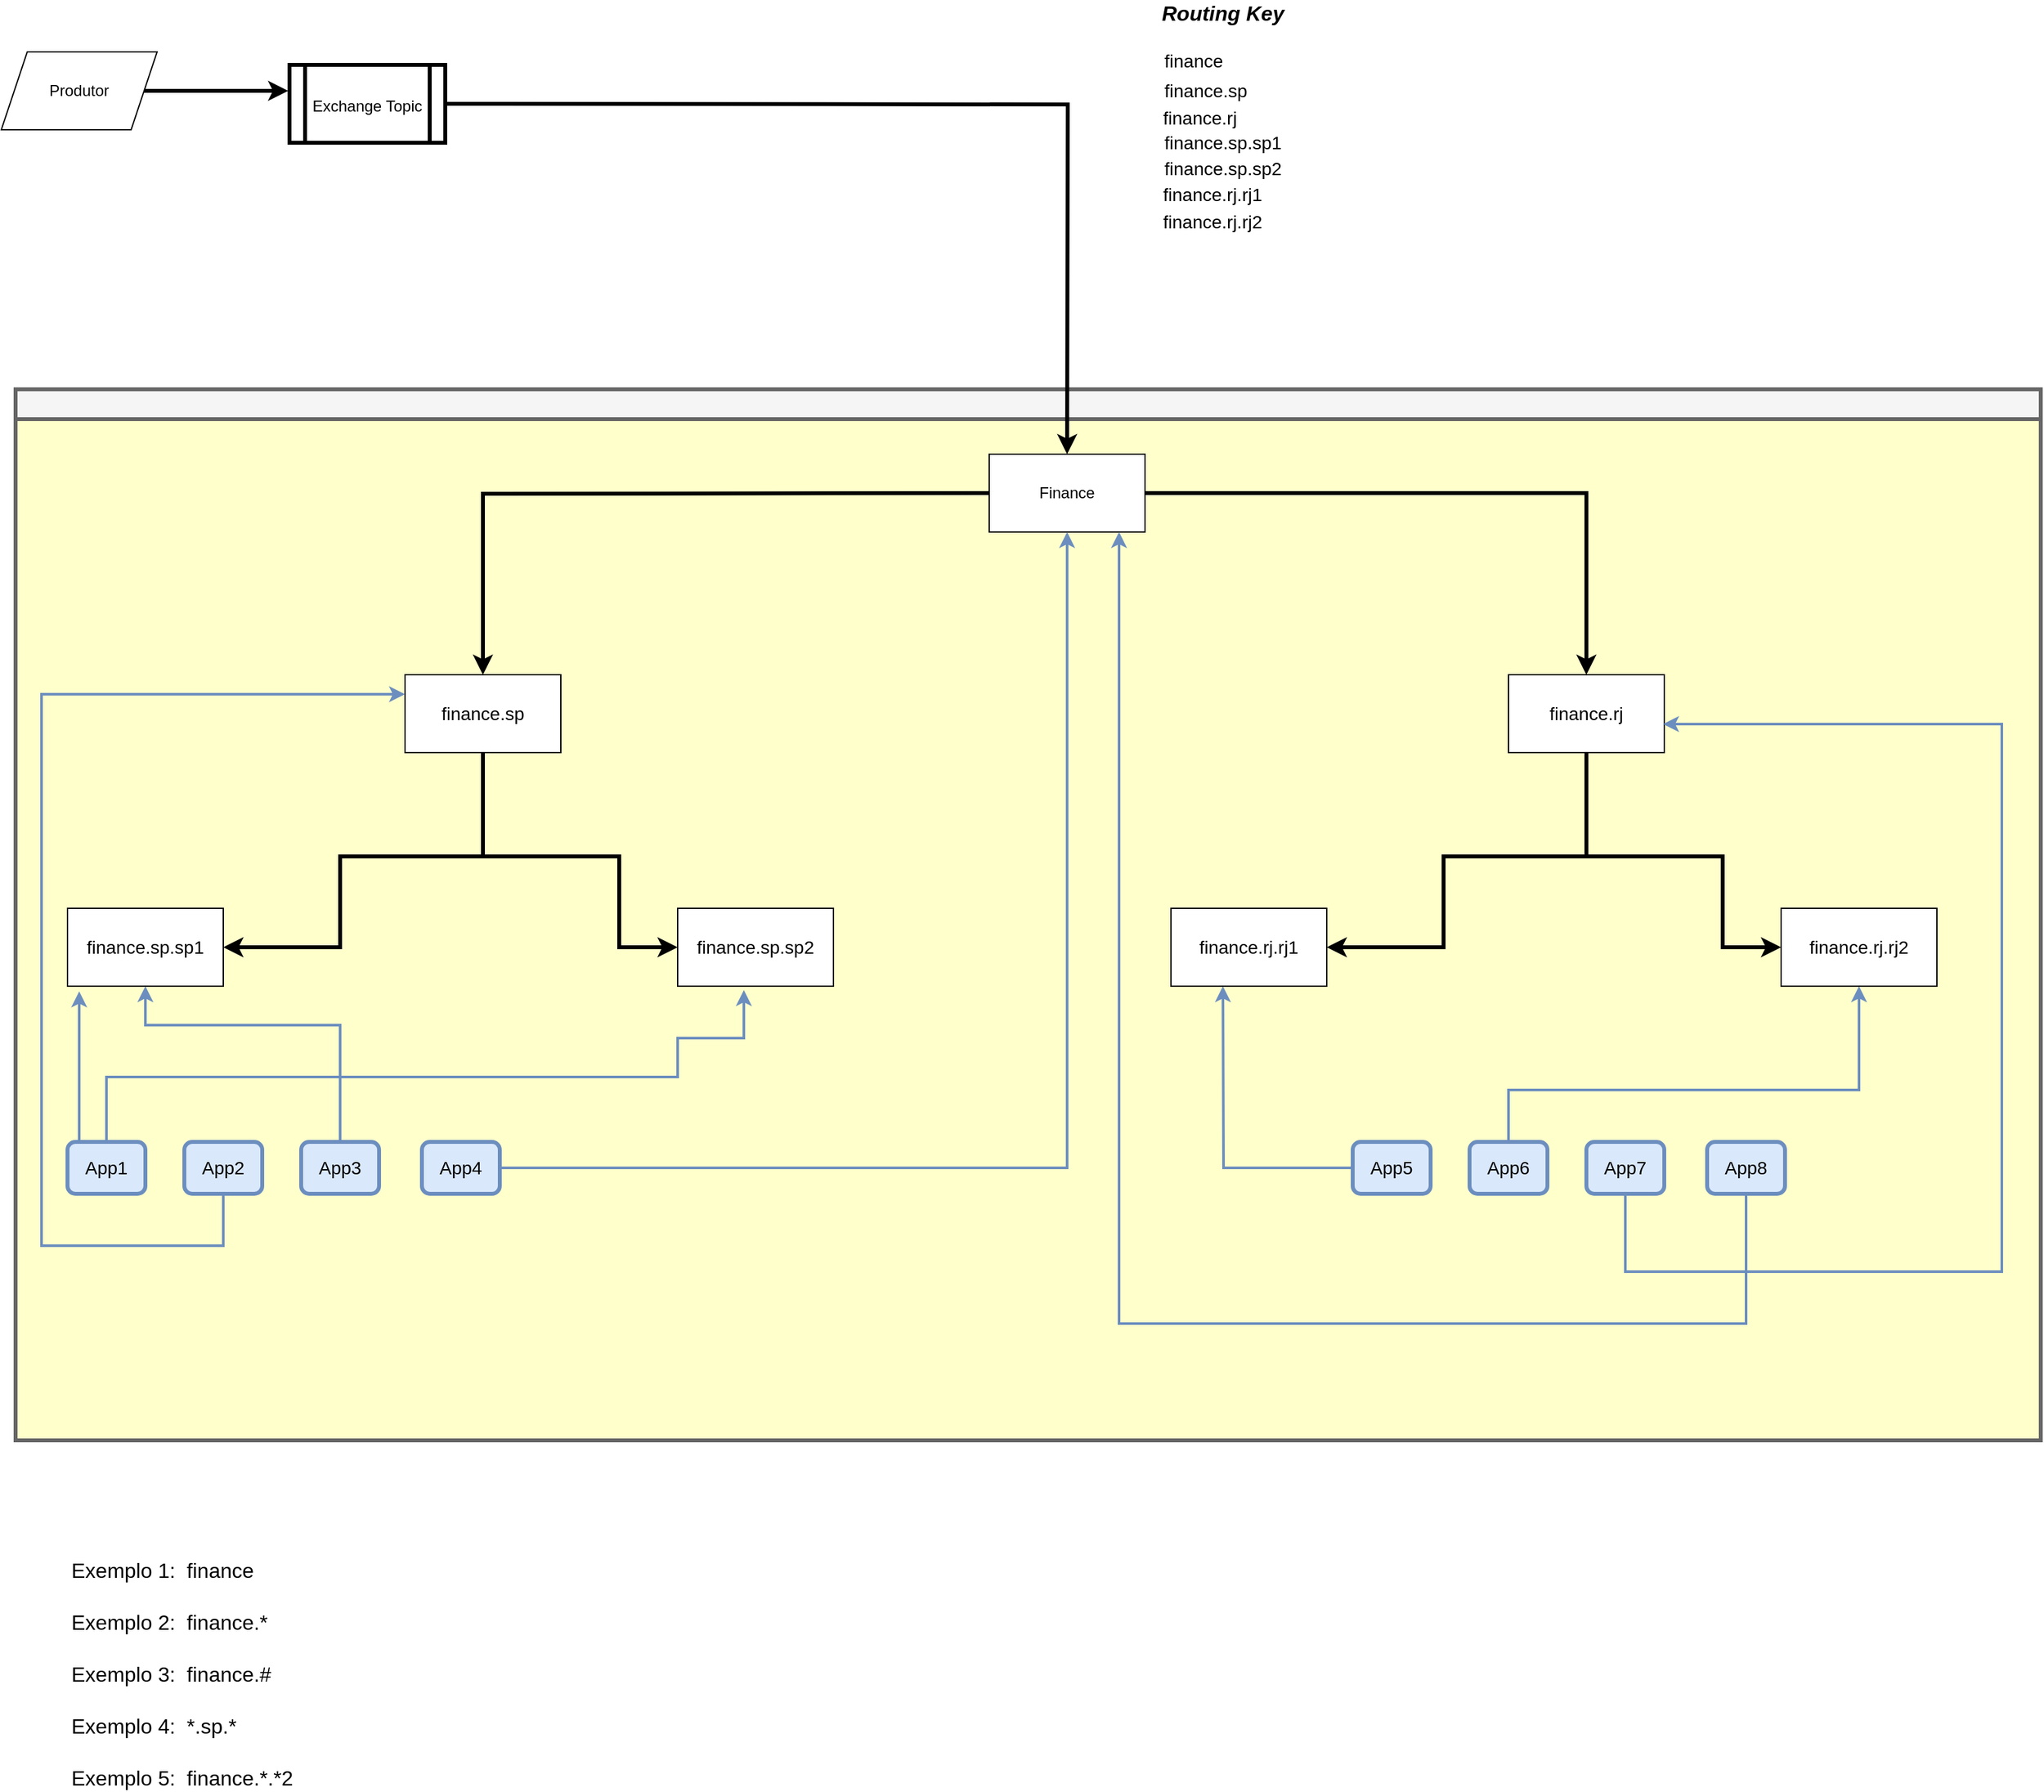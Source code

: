 <mxfile version="16.0.2" type="device"><diagram id="gWZc2LAi-0El9aTqwHUY" name="Exchange Topic"><mxGraphModel dx="1344" dy="911" grid="1" gridSize="10" guides="1" tooltips="1" connect="1" arrows="1" fold="1" page="1" pageScale="1" pageWidth="827" pageHeight="1169" math="0" shadow="0"><root><mxCell id="2V2gI1m6_CTExehIaqle-0"/><mxCell id="2V2gI1m6_CTExehIaqle-1" parent="2V2gI1m6_CTExehIaqle-0"/><mxCell id="M5gEZN8JDQgWmp6vLNpY-2" style="edgeStyle=orthogonalEdgeStyle;rounded=0;orthogonalLoop=1;jettySize=auto;html=1;strokeWidth=3;" edge="1" parent="2V2gI1m6_CTExehIaqle-1" source="M5gEZN8JDQgWmp6vLNpY-0"><mxGeometry relative="1" as="geometry"><mxPoint x="1050" y="90" as="targetPoint"/></mxGeometry></mxCell><mxCell id="M5gEZN8JDQgWmp6vLNpY-0" value="Produtor" style="shape=parallelogram;perimeter=parallelogramPerimeter;whiteSpace=wrap;html=1;fixedSize=1;" vertex="1" parent="2V2gI1m6_CTExehIaqle-1"><mxGeometry x="829" y="60" width="120" height="60" as="geometry"/></mxCell><mxCell id="M5gEZN8JDQgWmp6vLNpY-3" value="" style="swimlane;fillColor=#f5f5f5;strokeColor=#666666;swimlaneFillColor=#FFFFCC;strokeWidth=3;fontColor=#333333;" vertex="1" parent="2V2gI1m6_CTExehIaqle-1"><mxGeometry x="840" y="320" width="1560" height="810" as="geometry"/></mxCell><mxCell id="M5gEZN8JDQgWmp6vLNpY-18" style="edgeStyle=orthogonalEdgeStyle;rounded=0;orthogonalLoop=1;jettySize=auto;html=1;entryX=0.5;entryY=0;entryDx=0;entryDy=0;fontSize=14;strokeWidth=3;" edge="1" parent="M5gEZN8JDQgWmp6vLNpY-3" source="M5gEZN8JDQgWmp6vLNpY-4" target="M5gEZN8JDQgWmp6vLNpY-16"><mxGeometry relative="1" as="geometry"/></mxCell><mxCell id="M5gEZN8JDQgWmp6vLNpY-4" value="Finance" style="rounded=0;whiteSpace=wrap;html=1;" vertex="1" parent="M5gEZN8JDQgWmp6vLNpY-3"><mxGeometry x="750" y="50" width="120" height="60" as="geometry"/></mxCell><mxCell id="M5gEZN8JDQgWmp6vLNpY-13" value="&lt;span style=&quot;font-size: 14px ; text-align: left&quot;&gt;finance.sp&lt;/span&gt;" style="rounded=0;whiteSpace=wrap;html=1;" vertex="1" parent="M5gEZN8JDQgWmp6vLNpY-3"><mxGeometry x="300" y="220" width="120" height="60" as="geometry"/></mxCell><mxCell id="M5gEZN8JDQgWmp6vLNpY-25" style="edgeStyle=orthogonalEdgeStyle;rounded=0;orthogonalLoop=1;jettySize=auto;html=1;entryX=1;entryY=0.5;entryDx=0;entryDy=0;fontSize=14;strokeWidth=3;" edge="1" parent="M5gEZN8JDQgWmp6vLNpY-3" source="M5gEZN8JDQgWmp6vLNpY-16" target="M5gEZN8JDQgWmp6vLNpY-19"><mxGeometry relative="1" as="geometry"><Array as="points"><mxPoint x="1210" y="360"/><mxPoint x="1100" y="360"/><mxPoint x="1100" y="430"/></Array></mxGeometry></mxCell><mxCell id="M5gEZN8JDQgWmp6vLNpY-26" style="edgeStyle=orthogonalEdgeStyle;rounded=0;orthogonalLoop=1;jettySize=auto;html=1;entryX=0;entryY=0.5;entryDx=0;entryDy=0;fontSize=14;strokeWidth=3;" edge="1" parent="M5gEZN8JDQgWmp6vLNpY-3" source="M5gEZN8JDQgWmp6vLNpY-16" target="M5gEZN8JDQgWmp6vLNpY-20"><mxGeometry relative="1" as="geometry"><Array as="points"><mxPoint x="1210" y="360"/><mxPoint x="1315" y="360"/><mxPoint x="1315" y="430"/></Array></mxGeometry></mxCell><mxCell id="M5gEZN8JDQgWmp6vLNpY-16" value="&lt;span style=&quot;font-size: 14px ; text-align: left&quot;&gt;finance.rj&lt;/span&gt;" style="rounded=0;whiteSpace=wrap;html=1;" vertex="1" parent="M5gEZN8JDQgWmp6vLNpY-3"><mxGeometry x="1150" y="220" width="120" height="60" as="geometry"/></mxCell><mxCell id="M5gEZN8JDQgWmp6vLNpY-19" value="&lt;span style=&quot;font-size: 14px ; text-align: left&quot;&gt;finance.rj.rj1&lt;/span&gt;" style="rounded=0;whiteSpace=wrap;html=1;" vertex="1" parent="M5gEZN8JDQgWmp6vLNpY-3"><mxGeometry x="890" y="400" width="120" height="60" as="geometry"/></mxCell><mxCell id="M5gEZN8JDQgWmp6vLNpY-20" value="&lt;span style=&quot;font-size: 14px ; text-align: left&quot;&gt;finance.rj.rj2&lt;/span&gt;" style="rounded=0;whiteSpace=wrap;html=1;" vertex="1" parent="M5gEZN8JDQgWmp6vLNpY-3"><mxGeometry x="1360" y="400" width="120" height="60" as="geometry"/></mxCell><mxCell id="M5gEZN8JDQgWmp6vLNpY-15" style="edgeStyle=orthogonalEdgeStyle;rounded=0;orthogonalLoop=1;jettySize=auto;html=1;fontSize=14;strokeWidth=3;exitX=1;exitY=0.5;exitDx=0;exitDy=0;" edge="1" parent="M5gEZN8JDQgWmp6vLNpY-3"><mxGeometry relative="1" as="geometry"><mxPoint x="330" y="-220" as="sourcePoint"/><mxPoint x="810" y="50" as="targetPoint"/></mxGeometry></mxCell><mxCell id="M5gEZN8JDQgWmp6vLNpY-31" value="App1" style="rounded=1;whiteSpace=wrap;html=1;glass=0;labelBackgroundColor=none;fontSize=14;strokeColor=#6c8ebf;strokeWidth=3;fillColor=#dae8fc;" vertex="1" parent="M5gEZN8JDQgWmp6vLNpY-3"><mxGeometry x="40" y="580" width="60" height="40" as="geometry"/></mxCell><mxCell id="M5gEZN8JDQgWmp6vLNpY-5" value="Routing Key" style="text;html=1;align=left;verticalAlign=middle;resizable=0;points=[];autosize=1;strokeColor=none;fillColor=none;strokeWidth=3;glass=0;perimeterSpacing=11;fontStyle=3;fontSize=16;labelBackgroundColor=none;" vertex="1" parent="2V2gI1m6_CTExehIaqle-1"><mxGeometry x="1721" y="20" width="110" height="20" as="geometry"/></mxCell><mxCell id="M5gEZN8JDQgWmp6vLNpY-6" value="finance" style="text;html=1;align=left;verticalAlign=middle;resizable=0;points=[];autosize=1;strokeColor=none;fillColor=none;fontSize=14;" vertex="1" parent="2V2gI1m6_CTExehIaqle-1"><mxGeometry x="1723" y="57" width="60" height="20" as="geometry"/></mxCell><mxCell id="M5gEZN8JDQgWmp6vLNpY-7" value="finance.sp" style="text;html=1;align=left;verticalAlign=middle;resizable=0;points=[];autosize=1;strokeColor=none;fillColor=none;fontSize=14;" vertex="1" parent="2V2gI1m6_CTExehIaqle-1"><mxGeometry x="1723" y="80" width="80" height="20" as="geometry"/></mxCell><mxCell id="M5gEZN8JDQgWmp6vLNpY-8" value="finance.rj" style="text;html=1;align=left;verticalAlign=middle;resizable=0;points=[];autosize=1;strokeColor=none;fillColor=none;fontSize=14;" vertex="1" parent="2V2gI1m6_CTExehIaqle-1"><mxGeometry x="1722" y="101" width="70" height="20" as="geometry"/></mxCell><mxCell id="M5gEZN8JDQgWmp6vLNpY-9" value="finance.sp.sp1" style="text;html=1;align=left;verticalAlign=middle;resizable=0;points=[];autosize=1;strokeColor=none;fillColor=none;fontSize=14;" vertex="1" parent="2V2gI1m6_CTExehIaqle-1"><mxGeometry x="1723" y="120" width="110" height="20" as="geometry"/></mxCell><mxCell id="M5gEZN8JDQgWmp6vLNpY-10" value="finance.sp.sp2" style="text;html=1;align=left;verticalAlign=middle;resizable=0;points=[];autosize=1;strokeColor=none;fillColor=none;fontSize=14;" vertex="1" parent="2V2gI1m6_CTExehIaqle-1"><mxGeometry x="1723" y="140" width="110" height="20" as="geometry"/></mxCell><mxCell id="M5gEZN8JDQgWmp6vLNpY-11" value="finance.rj.rj1" style="text;html=1;align=left;verticalAlign=middle;resizable=0;points=[];autosize=1;strokeColor=none;fillColor=none;fontSize=14;" vertex="1" parent="2V2gI1m6_CTExehIaqle-1"><mxGeometry x="1722" y="160" width="90" height="20" as="geometry"/></mxCell><mxCell id="M5gEZN8JDQgWmp6vLNpY-12" value="finance.rj.rj2" style="text;html=1;align=left;verticalAlign=middle;resizable=0;points=[];autosize=1;strokeColor=none;fillColor=none;fontSize=14;" vertex="1" parent="2V2gI1m6_CTExehIaqle-1"><mxGeometry x="1722" y="181" width="90" height="20" as="geometry"/></mxCell><mxCell id="M5gEZN8JDQgWmp6vLNpY-17" style="edgeStyle=orthogonalEdgeStyle;rounded=0;orthogonalLoop=1;jettySize=auto;html=1;fontSize=14;strokeWidth=3;entryX=0.5;entryY=0;entryDx=0;entryDy=0;" edge="1" parent="2V2gI1m6_CTExehIaqle-1" target="M5gEZN8JDQgWmp6vLNpY-13"><mxGeometry relative="1" as="geometry"><mxPoint x="1130" y="540" as="targetPoint"/><mxPoint x="1590" y="400" as="sourcePoint"/></mxGeometry></mxCell><mxCell id="M5gEZN8JDQgWmp6vLNpY-27" style="edgeStyle=orthogonalEdgeStyle;rounded=0;orthogonalLoop=1;jettySize=auto;html=1;entryX=1;entryY=0.5;entryDx=0;entryDy=0;fontSize=14;strokeWidth=3;" edge="1" parent="2V2gI1m6_CTExehIaqle-1" target="M5gEZN8JDQgWmp6vLNpY-29"><mxGeometry relative="1" as="geometry"><mxPoint x="1200" y="600" as="sourcePoint"/><Array as="points"><mxPoint x="1200" y="680"/><mxPoint x="1090" y="680"/><mxPoint x="1090" y="750"/></Array></mxGeometry></mxCell><mxCell id="M5gEZN8JDQgWmp6vLNpY-28" style="edgeStyle=orthogonalEdgeStyle;rounded=0;orthogonalLoop=1;jettySize=auto;html=1;entryX=0;entryY=0.5;entryDx=0;entryDy=0;fontSize=14;strokeWidth=3;" edge="1" parent="2V2gI1m6_CTExehIaqle-1" target="M5gEZN8JDQgWmp6vLNpY-30"><mxGeometry relative="1" as="geometry"><mxPoint x="1200" y="600" as="sourcePoint"/><Array as="points"><mxPoint x="1200" y="680"/><mxPoint x="1305" y="680"/><mxPoint x="1305" y="750"/></Array></mxGeometry></mxCell><mxCell id="M5gEZN8JDQgWmp6vLNpY-29" value="&lt;span style=&quot;font-size: 14px ; text-align: left&quot;&gt;finance.sp.sp1&lt;/span&gt;" style="rounded=0;whiteSpace=wrap;html=1;" vertex="1" parent="2V2gI1m6_CTExehIaqle-1"><mxGeometry x="880" y="720" width="120" height="60" as="geometry"/></mxCell><mxCell id="M5gEZN8JDQgWmp6vLNpY-30" value="&lt;span style=&quot;font-size: 14px ; text-align: left&quot;&gt;finance.sp.sp2&lt;/span&gt;" style="rounded=0;whiteSpace=wrap;html=1;" vertex="1" parent="2V2gI1m6_CTExehIaqle-1"><mxGeometry x="1350" y="720" width="120" height="60" as="geometry"/></mxCell><mxCell id="M5gEZN8JDQgWmp6vLNpY-42" style="edgeStyle=orthogonalEdgeStyle;rounded=0;orthogonalLoop=1;jettySize=auto;html=1;entryX=0;entryY=0.25;entryDx=0;entryDy=0;fontSize=14;strokeWidth=2;fillColor=#dae8fc;strokeColor=#6c8ebf;" edge="1" parent="2V2gI1m6_CTExehIaqle-1"><mxGeometry relative="1" as="geometry"><mxPoint x="1000" y="940" as="sourcePoint"/><mxPoint x="1140" y="555" as="targetPoint"/><Array as="points"><mxPoint x="1000" y="980"/><mxPoint x="860" y="980"/><mxPoint x="860" y="555"/></Array></mxGeometry></mxCell><mxCell id="M5gEZN8JDQgWmp6vLNpY-32" value="App2" style="rounded=1;whiteSpace=wrap;html=1;glass=0;labelBackgroundColor=none;fontSize=14;strokeColor=#6c8ebf;strokeWidth=3;fillColor=#dae8fc;" vertex="1" parent="2V2gI1m6_CTExehIaqle-1"><mxGeometry x="970" y="900" width="60" height="40" as="geometry"/></mxCell><mxCell id="M5gEZN8JDQgWmp6vLNpY-40" style="edgeStyle=orthogonalEdgeStyle;rounded=0;orthogonalLoop=1;jettySize=auto;html=1;fontSize=14;strokeWidth=2;fillColor=#dae8fc;strokeColor=#6c8ebf;" edge="1" parent="2V2gI1m6_CTExehIaqle-1" source="M5gEZN8JDQgWmp6vLNpY-33" target="M5gEZN8JDQgWmp6vLNpY-29"><mxGeometry relative="1" as="geometry"><Array as="points"><mxPoint x="1090" y="810"/><mxPoint x="940" y="810"/></Array></mxGeometry></mxCell><mxCell id="M5gEZN8JDQgWmp6vLNpY-33" value="App3" style="rounded=1;whiteSpace=wrap;html=1;glass=0;labelBackgroundColor=none;fontSize=14;strokeColor=#6c8ebf;strokeWidth=3;fillColor=#dae8fc;" vertex="1" parent="2V2gI1m6_CTExehIaqle-1"><mxGeometry x="1060" y="900" width="60" height="40" as="geometry"/></mxCell><mxCell id="M5gEZN8JDQgWmp6vLNpY-43" style="edgeStyle=orthogonalEdgeStyle;rounded=0;orthogonalLoop=1;jettySize=auto;html=1;fontSize=14;strokeWidth=2;fillColor=#dae8fc;strokeColor=#6c8ebf;" edge="1" parent="2V2gI1m6_CTExehIaqle-1" source="M5gEZN8JDQgWmp6vLNpY-34" target="M5gEZN8JDQgWmp6vLNpY-4"><mxGeometry relative="1" as="geometry"/></mxCell><mxCell id="M5gEZN8JDQgWmp6vLNpY-34" value="App4" style="rounded=1;whiteSpace=wrap;html=1;glass=0;labelBackgroundColor=none;fontSize=14;strokeColor=#6c8ebf;strokeWidth=3;fillColor=#dae8fc;" vertex="1" parent="2V2gI1m6_CTExehIaqle-1"><mxGeometry x="1153" y="900" width="60" height="40" as="geometry"/></mxCell><mxCell id="M5gEZN8JDQgWmp6vLNpY-51" style="edgeStyle=orthogonalEdgeStyle;rounded=0;orthogonalLoop=1;jettySize=auto;html=1;fontSize=14;strokeWidth=2;fillColor=#dae8fc;strokeColor=#6c8ebf;" edge="1" parent="2V2gI1m6_CTExehIaqle-1" source="M5gEZN8JDQgWmp6vLNpY-35"><mxGeometry relative="1" as="geometry"><mxPoint x="1770" y="780" as="targetPoint"/></mxGeometry></mxCell><mxCell id="M5gEZN8JDQgWmp6vLNpY-35" value="App5" style="rounded=1;whiteSpace=wrap;html=1;glass=0;labelBackgroundColor=none;fontSize=14;strokeColor=#6c8ebf;strokeWidth=3;fillColor=#dae8fc;" vertex="1" parent="2V2gI1m6_CTExehIaqle-1"><mxGeometry x="1870" y="900" width="60" height="40" as="geometry"/></mxCell><mxCell id="M5gEZN8JDQgWmp6vLNpY-52" style="edgeStyle=orthogonalEdgeStyle;rounded=0;orthogonalLoop=1;jettySize=auto;html=1;fontSize=14;strokeWidth=2;fillColor=#dae8fc;strokeColor=#6c8ebf;" edge="1" parent="2V2gI1m6_CTExehIaqle-1" source="M5gEZN8JDQgWmp6vLNpY-36" target="M5gEZN8JDQgWmp6vLNpY-20"><mxGeometry relative="1" as="geometry"><Array as="points"><mxPoint x="1990" y="860"/><mxPoint x="2260" y="860"/></Array></mxGeometry></mxCell><mxCell id="M5gEZN8JDQgWmp6vLNpY-36" value="App6" style="rounded=1;whiteSpace=wrap;html=1;glass=0;labelBackgroundColor=none;fontSize=14;strokeColor=#6c8ebf;strokeWidth=3;fillColor=#dae8fc;" vertex="1" parent="2V2gI1m6_CTExehIaqle-1"><mxGeometry x="1960" y="900" width="60" height="40" as="geometry"/></mxCell><mxCell id="M5gEZN8JDQgWmp6vLNpY-53" style="edgeStyle=orthogonalEdgeStyle;rounded=0;orthogonalLoop=1;jettySize=auto;html=1;entryX=0.992;entryY=0.633;entryDx=0;entryDy=0;entryPerimeter=0;fontSize=14;strokeWidth=2;fillColor=#dae8fc;strokeColor=#6c8ebf;" edge="1" parent="2V2gI1m6_CTExehIaqle-1" source="M5gEZN8JDQgWmp6vLNpY-37" target="M5gEZN8JDQgWmp6vLNpY-16"><mxGeometry relative="1" as="geometry"><Array as="points"><mxPoint x="2080" y="1000"/><mxPoint x="2370" y="1000"/><mxPoint x="2370" y="578"/></Array></mxGeometry></mxCell><mxCell id="M5gEZN8JDQgWmp6vLNpY-37" value="App7" style="rounded=1;whiteSpace=wrap;html=1;glass=0;labelBackgroundColor=none;fontSize=14;strokeColor=#6c8ebf;strokeWidth=3;fillColor=#dae8fc;" vertex="1" parent="2V2gI1m6_CTExehIaqle-1"><mxGeometry x="2050" y="900" width="60" height="40" as="geometry"/></mxCell><mxCell id="M5gEZN8JDQgWmp6vLNpY-54" style="edgeStyle=orthogonalEdgeStyle;rounded=0;orthogonalLoop=1;jettySize=auto;html=1;fontSize=14;strokeWidth=2;fillColor=#dae8fc;strokeColor=#6c8ebf;" edge="1" parent="2V2gI1m6_CTExehIaqle-1" source="M5gEZN8JDQgWmp6vLNpY-38"><mxGeometry relative="1" as="geometry"><mxPoint x="1690" y="430" as="targetPoint"/><Array as="points"><mxPoint x="2173" y="1040"/><mxPoint x="1690" y="1040"/></Array></mxGeometry></mxCell><mxCell id="M5gEZN8JDQgWmp6vLNpY-38" value="App8" style="rounded=1;whiteSpace=wrap;html=1;glass=0;labelBackgroundColor=none;fontSize=14;strokeColor=#6c8ebf;strokeWidth=3;fillColor=#dae8fc;" vertex="1" parent="2V2gI1m6_CTExehIaqle-1"><mxGeometry x="2143" y="900" width="60" height="40" as="geometry"/></mxCell><mxCell id="M5gEZN8JDQgWmp6vLNpY-39" style="edgeStyle=orthogonalEdgeStyle;rounded=0;orthogonalLoop=1;jettySize=auto;html=1;fontSize=14;strokeWidth=2;entryX=0.425;entryY=1.05;entryDx=0;entryDy=0;entryPerimeter=0;fillColor=#dae8fc;strokeColor=#6c8ebf;" edge="1" parent="2V2gI1m6_CTExehIaqle-1" source="M5gEZN8JDQgWmp6vLNpY-31" target="M5gEZN8JDQgWmp6vLNpY-30"><mxGeometry relative="1" as="geometry"><mxPoint x="1400" y="790" as="targetPoint"/><Array as="points"><mxPoint x="910" y="850"/><mxPoint x="1350" y="850"/><mxPoint x="1350" y="820"/><mxPoint x="1401" y="820"/></Array></mxGeometry></mxCell><mxCell id="M5gEZN8JDQgWmp6vLNpY-41" style="edgeStyle=orthogonalEdgeStyle;rounded=0;orthogonalLoop=1;jettySize=auto;html=1;fontSize=14;strokeWidth=2;entryX=0.075;entryY=1.067;entryDx=0;entryDy=0;entryPerimeter=0;fillColor=#dae8fc;strokeColor=#6c8ebf;" edge="1" parent="2V2gI1m6_CTExehIaqle-1" source="M5gEZN8JDQgWmp6vLNpY-31" target="M5gEZN8JDQgWmp6vLNpY-29"><mxGeometry relative="1" as="geometry"><mxPoint x="910" y="780" as="targetPoint"/><Array as="points"><mxPoint x="889" y="880"/><mxPoint x="889" y="880"/></Array></mxGeometry></mxCell><mxCell id="M5gEZN8JDQgWmp6vLNpY-44" value="Exemplo 1:&amp;nbsp; finance" style="text;html=1;align=left;verticalAlign=middle;resizable=0;points=[];autosize=1;strokeColor=none;fillColor=none;fontSize=16;" vertex="1" parent="2V2gI1m6_CTExehIaqle-1"><mxGeometry x="881" y="1220" width="160" height="20" as="geometry"/></mxCell><mxCell id="M5gEZN8JDQgWmp6vLNpY-55" value="Exemplo 2:&amp;nbsp; finance.*" style="text;html=1;align=left;verticalAlign=middle;resizable=0;points=[];autosize=1;strokeColor=none;fillColor=none;fontSize=16;" vertex="1" parent="2V2gI1m6_CTExehIaqle-1"><mxGeometry x="881" y="1260" width="170" height="20" as="geometry"/></mxCell><mxCell id="M5gEZN8JDQgWmp6vLNpY-56" value="Exemplo 3:&amp;nbsp; finance.#" style="text;html=1;align=left;verticalAlign=middle;resizable=0;points=[];autosize=1;strokeColor=none;fillColor=none;fontSize=16;" vertex="1" parent="2V2gI1m6_CTExehIaqle-1"><mxGeometry x="881" y="1300" width="170" height="20" as="geometry"/></mxCell><mxCell id="M5gEZN8JDQgWmp6vLNpY-57" value="Exemplo 4:&amp;nbsp; *.sp.*" style="text;html=1;align=left;verticalAlign=middle;resizable=0;points=[];autosize=1;strokeColor=none;fillColor=none;fontSize=16;" vertex="1" parent="2V2gI1m6_CTExehIaqle-1"><mxGeometry x="881" y="1340" width="140" height="20" as="geometry"/></mxCell><mxCell id="M5gEZN8JDQgWmp6vLNpY-58" value="Exemplo 5:&amp;nbsp; finance.*.*2" style="text;html=1;align=left;verticalAlign=middle;resizable=0;points=[];autosize=1;strokeColor=none;fillColor=none;fontSize=16;" vertex="1" parent="2V2gI1m6_CTExehIaqle-1"><mxGeometry x="881" y="1380" width="190" height="20" as="geometry"/></mxCell><mxCell id="M5gEZN8JDQgWmp6vLNpY-59" value="&lt;span style=&quot;font-size: 12px&quot;&gt;Exchange Topic&lt;/span&gt;" style="shape=process;whiteSpace=wrap;html=1;backgroundOutline=1;glass=0;labelBackgroundColor=none;fontSize=16;strokeColor=default;strokeWidth=3;gradientColor=none;" vertex="1" parent="2V2gI1m6_CTExehIaqle-1"><mxGeometry x="1051" y="70" width="120" height="60" as="geometry"/></mxCell></root></mxGraphModel></diagram></mxfile>